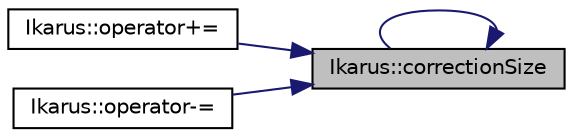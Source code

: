 digraph "Ikarus::correctionSize"
{
 // LATEX_PDF_SIZE
  edge [fontname="Helvetica",fontsize="10",labelfontname="Helvetica",labelfontsize="10"];
  node [fontname="Helvetica",fontsize="10",shape=record];
  rankdir="RL";
  Node1 [label="Ikarus::correctionSize",height=0.2,width=0.4,color="black", fillcolor="grey75", style="filled", fontcolor="black",tooltip="Returns the total correction size of a block vector with a Manifold as the underlying type."];
  Node1 -> Node1 [dir="back",color="midnightblue",fontsize="10",style="solid"];
  Node1 -> Node2 [dir="back",color="midnightblue",fontsize="10",style="solid"];
  Node2 [label="Ikarus::operator+=",height=0.2,width=0.4,color="black", fillcolor="white", style="filled",URL="$a00358.html#ga09cedf6a65b142340c1934c987ed064c",tooltip="Enables the += operator for Dune::BlockVector += Eigen::Vector."];
  Node1 -> Node3 [dir="back",color="midnightblue",fontsize="10",style="solid"];
  Node3 [label="Ikarus::operator-=",height=0.2,width=0.4,color="black", fillcolor="white", style="filled",URL="$a00358.html#ga90c40b4eebec59eeb02294cd7cb0470c",tooltip="Enables the -= operator for Dune::BlockVector += Eigen::Vector."];
}
